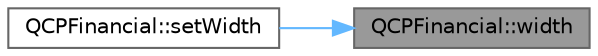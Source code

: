 digraph "QCPFinancial::width"
{
 // LATEX_PDF_SIZE
  bgcolor="transparent";
  edge [fontname=Helvetica,fontsize=10,labelfontname=Helvetica,labelfontsize=10];
  node [fontname=Helvetica,fontsize=10,shape=box,height=0.2,width=0.4];
  rankdir="RL";
  Node1 [label="QCPFinancial::width",height=0.2,width=0.4,color="gray40", fillcolor="grey60", style="filled", fontcolor="black",tooltip=" "];
  Node1 -> Node2 [dir="back",color="steelblue1",style="solid"];
  Node2 [label="QCPFinancial::setWidth",height=0.2,width=0.4,color="grey40", fillcolor="white", style="filled",URL="$class_q_c_p_financial.html#a99633f8bac86a61d534ae5eeb1a3068f",tooltip=" "];
}
